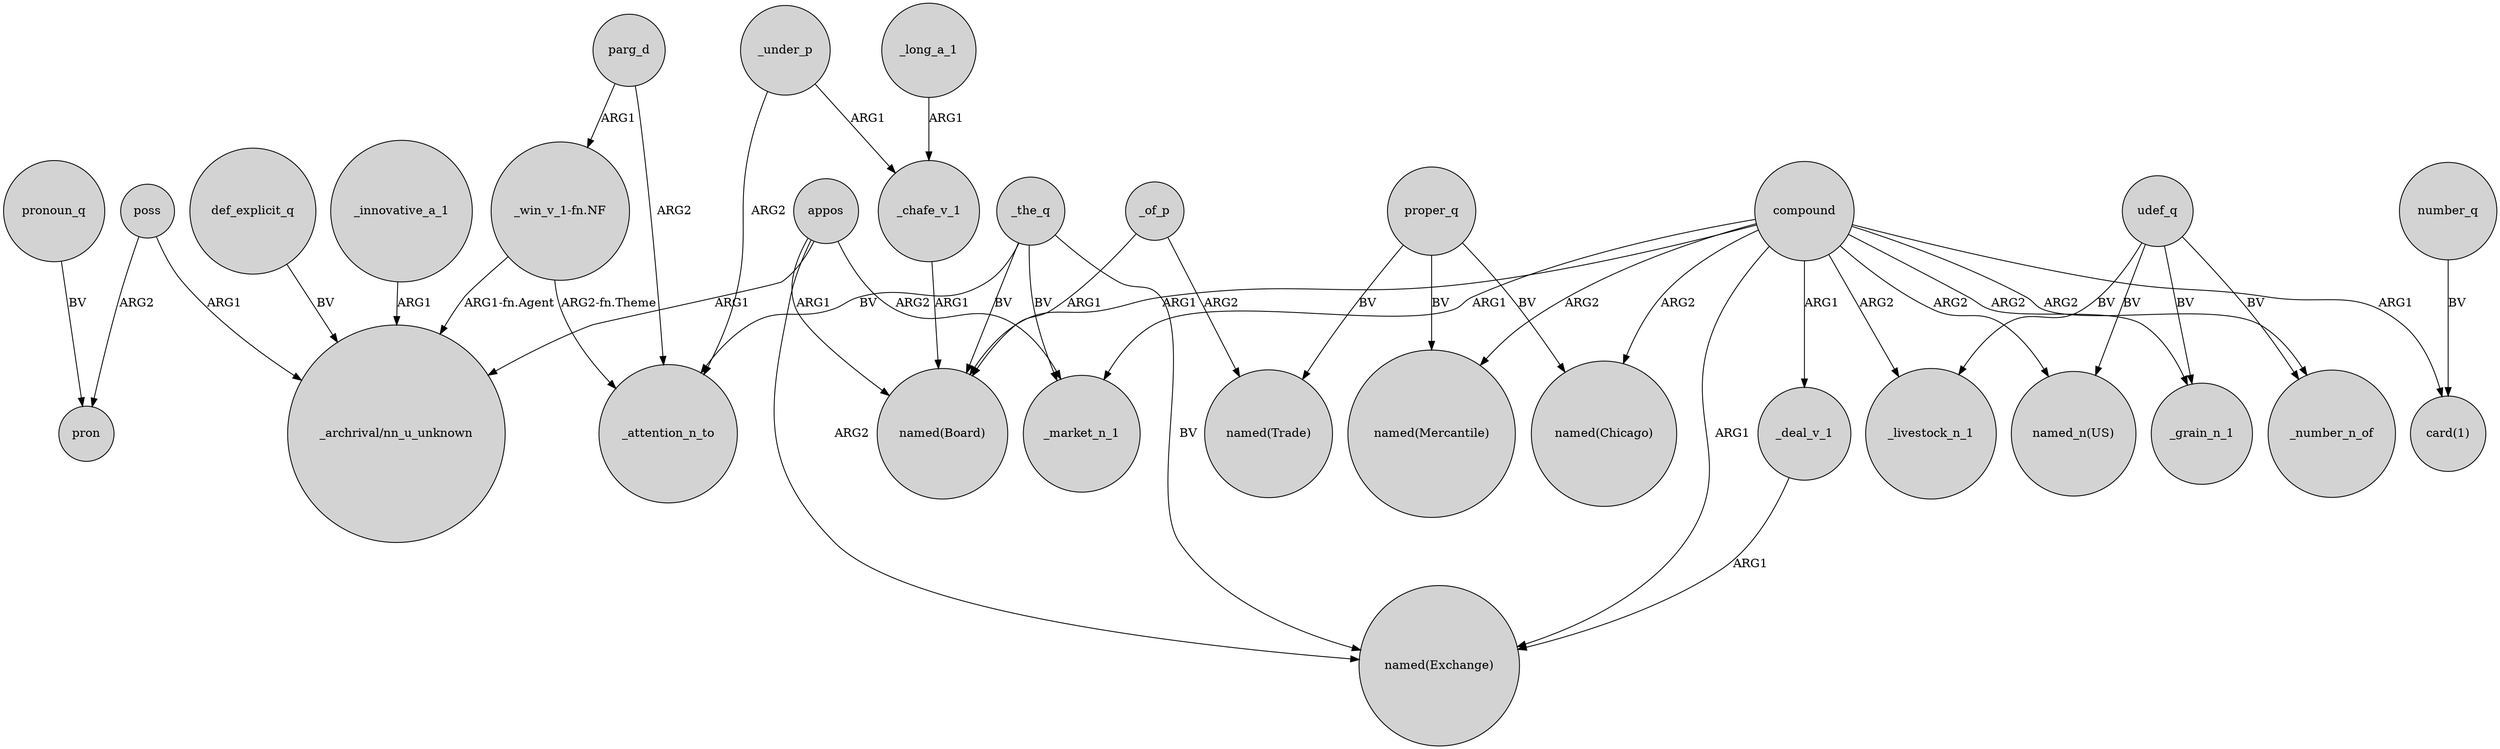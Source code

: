 digraph {
	node [shape=circle style=filled]
	_the_q -> "named(Board)" [label=BV]
	_under_p -> _chafe_v_1 [label=ARG1]
	udef_q -> "named_n(US)" [label=BV]
	udef_q -> _number_n_of [label=BV]
	_long_a_1 -> _chafe_v_1 [label=ARG1]
	poss -> pron [label=ARG2]
	"_win_v_1-fn.NF" -> _attention_n_to [label="ARG2-fn.Theme"]
	compound -> _grain_n_1 [label=ARG2]
	_the_q -> "named(Exchange)" [label=BV]
	"_win_v_1-fn.NF" -> "_archrival/nn_u_unknown" [label="ARG1-fn.Agent"]
	parg_d -> _attention_n_to [label=ARG2]
	proper_q -> "named(Trade)" [label=BV]
	proper_q -> "named(Mercantile)" [label=BV]
	compound -> "named(Chicago)" [label=ARG2]
	_of_p -> "named(Board)" [label=ARG1]
	compound -> "named_n(US)" [label=ARG2]
	parg_d -> "_win_v_1-fn.NF" [label=ARG1]
	udef_q -> _livestock_n_1 [label=BV]
	udef_q -> _grain_n_1 [label=BV]
	_deal_v_1 -> "named(Exchange)" [label=ARG1]
	_the_q -> _attention_n_to [label=BV]
	pronoun_q -> pron [label=BV]
	_of_p -> "named(Trade)" [label=ARG2]
	_chafe_v_1 -> "named(Board)" [label=ARG1]
	compound -> "named(Board)" [label=ARG1]
	_innovative_a_1 -> "_archrival/nn_u_unknown" [label=ARG1]
	compound -> _livestock_n_1 [label=ARG2]
	compound -> "named(Exchange)" [label=ARG1]
	compound -> _deal_v_1 [label=ARG1]
	number_q -> "card(1)" [label=BV]
	appos -> "named(Board)" [label=ARG1]
	_under_p -> _attention_n_to [label=ARG2]
	appos -> "named(Exchange)" [label=ARG2]
	compound -> "card(1)" [label=ARG1]
	poss -> "_archrival/nn_u_unknown" [label=ARG1]
	def_explicit_q -> "_archrival/nn_u_unknown" [label=BV]
	compound -> _number_n_of [label=ARG2]
	compound -> _market_n_1 [label=ARG1]
	appos -> "_archrival/nn_u_unknown" [label=ARG1]
	_the_q -> _market_n_1 [label=BV]
	compound -> "named(Mercantile)" [label=ARG2]
	proper_q -> "named(Chicago)" [label=BV]
	appos -> _market_n_1 [label=ARG2]
}
